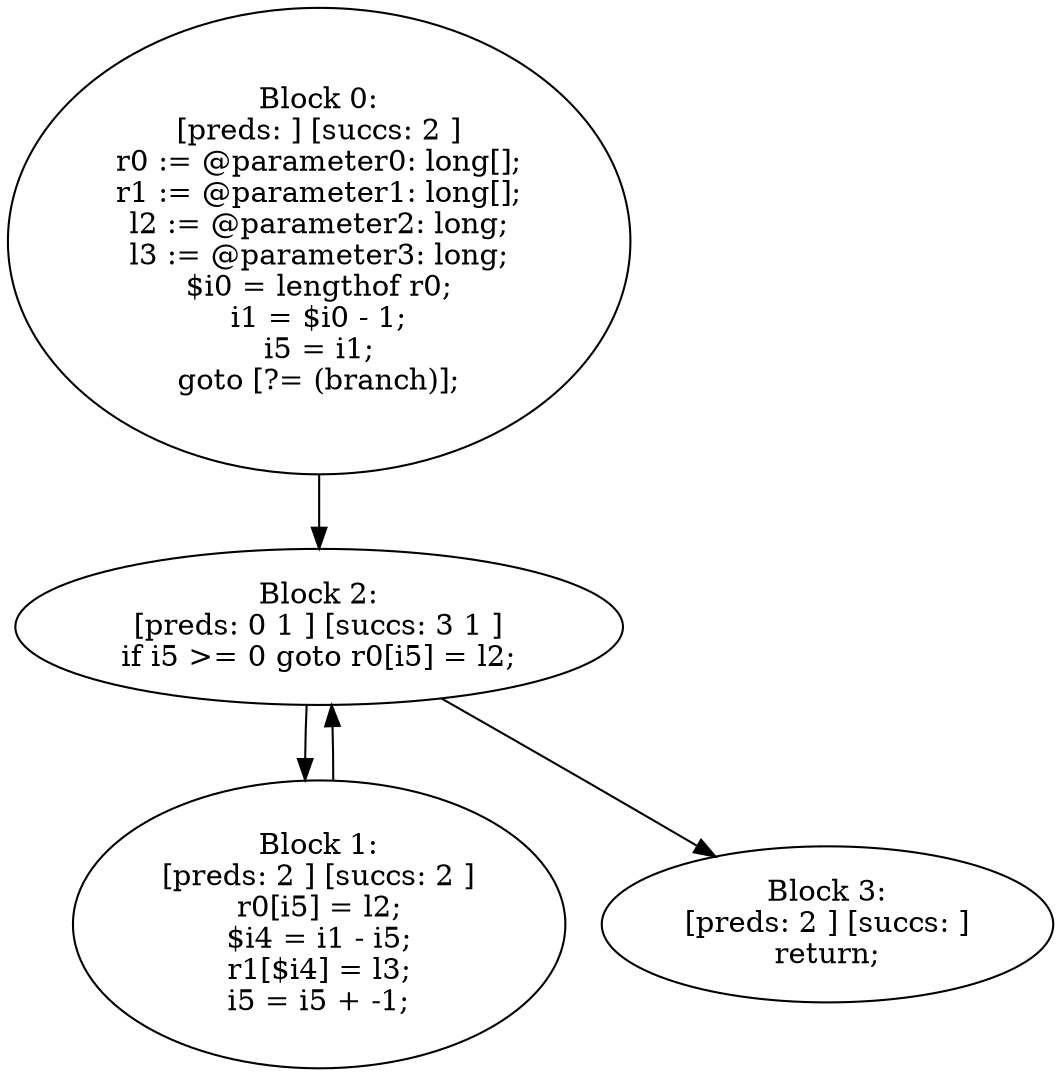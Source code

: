 digraph "unitGraph" {
    "Block 0:
[preds: ] [succs: 2 ]
r0 := @parameter0: long[];
r1 := @parameter1: long[];
l2 := @parameter2: long;
l3 := @parameter3: long;
$i0 = lengthof r0;
i1 = $i0 - 1;
i5 = i1;
goto [?= (branch)];
"
    "Block 1:
[preds: 2 ] [succs: 2 ]
r0[i5] = l2;
$i4 = i1 - i5;
r1[$i4] = l3;
i5 = i5 + -1;
"
    "Block 2:
[preds: 0 1 ] [succs: 3 1 ]
if i5 >= 0 goto r0[i5] = l2;
"
    "Block 3:
[preds: 2 ] [succs: ]
return;
"
    "Block 0:
[preds: ] [succs: 2 ]
r0 := @parameter0: long[];
r1 := @parameter1: long[];
l2 := @parameter2: long;
l3 := @parameter3: long;
$i0 = lengthof r0;
i1 = $i0 - 1;
i5 = i1;
goto [?= (branch)];
"->"Block 2:
[preds: 0 1 ] [succs: 3 1 ]
if i5 >= 0 goto r0[i5] = l2;
";
    "Block 1:
[preds: 2 ] [succs: 2 ]
r0[i5] = l2;
$i4 = i1 - i5;
r1[$i4] = l3;
i5 = i5 + -1;
"->"Block 2:
[preds: 0 1 ] [succs: 3 1 ]
if i5 >= 0 goto r0[i5] = l2;
";
    "Block 2:
[preds: 0 1 ] [succs: 3 1 ]
if i5 >= 0 goto r0[i5] = l2;
"->"Block 3:
[preds: 2 ] [succs: ]
return;
";
    "Block 2:
[preds: 0 1 ] [succs: 3 1 ]
if i5 >= 0 goto r0[i5] = l2;
"->"Block 1:
[preds: 2 ] [succs: 2 ]
r0[i5] = l2;
$i4 = i1 - i5;
r1[$i4] = l3;
i5 = i5 + -1;
";
}
